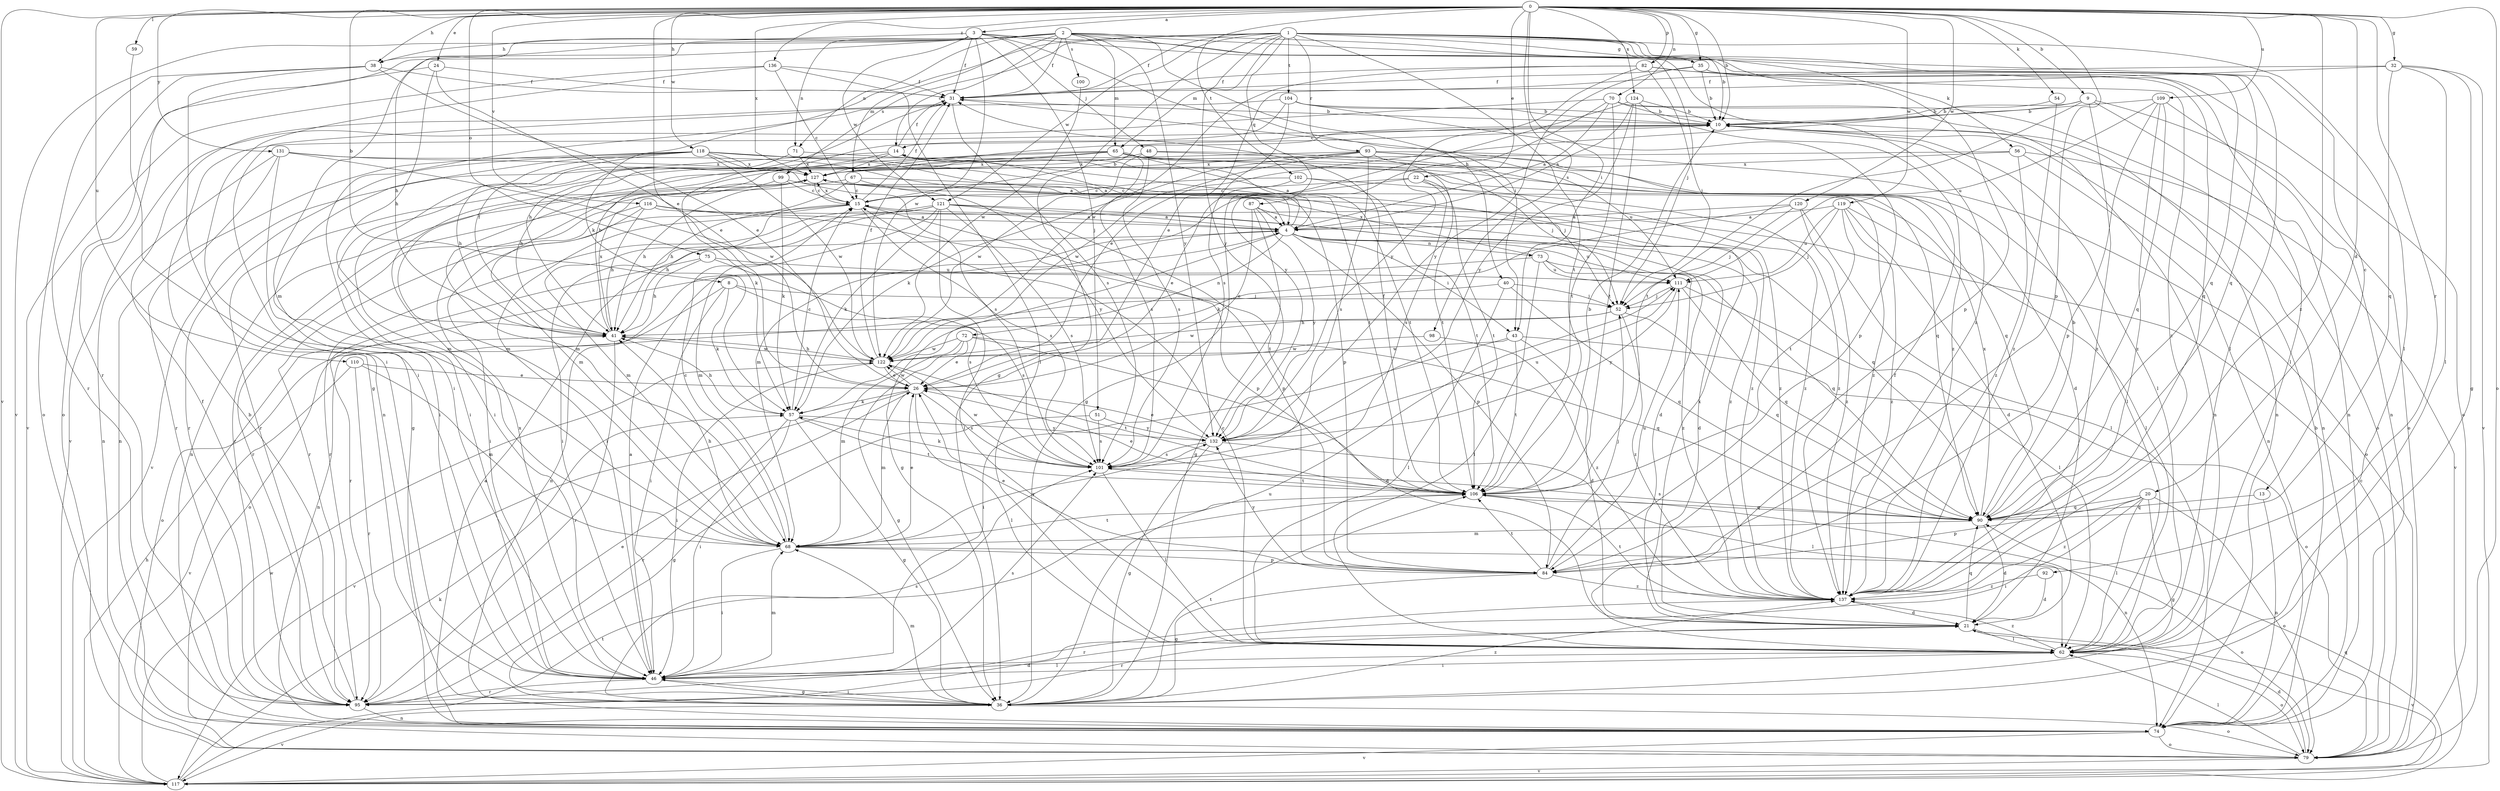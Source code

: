 strict digraph  {
0;
1;
2;
3;
4;
8;
9;
10;
13;
14;
15;
20;
21;
22;
24;
26;
31;
32;
35;
36;
38;
40;
41;
43;
46;
48;
51;
52;
54;
56;
57;
59;
62;
65;
67;
68;
70;
71;
72;
73;
74;
75;
79;
82;
84;
87;
90;
92;
93;
95;
98;
99;
100;
101;
102;
104;
106;
109;
110;
111;
116;
117;
118;
119;
120;
121;
122;
124;
127;
131;
132;
136;
137;
0 -> 3  [label=a];
0 -> 8  [label=b];
0 -> 9  [label=b];
0 -> 10  [label=b];
0 -> 20  [label=d];
0 -> 22  [label=e];
0 -> 24  [label=e];
0 -> 26  [label=e];
0 -> 32  [label=g];
0 -> 35  [label=g];
0 -> 38  [label=h];
0 -> 43  [label=i];
0 -> 54  [label=k];
0 -> 59  [label=l];
0 -> 70  [label=n];
0 -> 75  [label=o];
0 -> 79  [label=o];
0 -> 82  [label=p];
0 -> 84  [label=p];
0 -> 92  [label=r];
0 -> 98  [label=s];
0 -> 102  [label=t];
0 -> 109  [label=u];
0 -> 110  [label=u];
0 -> 116  [label=v];
0 -> 117  [label=v];
0 -> 118  [label=w];
0 -> 119  [label=w];
0 -> 120  [label=w];
0 -> 124  [label=x];
0 -> 127  [label=x];
0 -> 131  [label=y];
0 -> 136  [label=z];
0 -> 137  [label=z];
1 -> 10  [label=b];
1 -> 13  [label=c];
1 -> 31  [label=f];
1 -> 35  [label=g];
1 -> 36  [label=g];
1 -> 56  [label=k];
1 -> 57  [label=k];
1 -> 62  [label=l];
1 -> 65  [label=m];
1 -> 84  [label=p];
1 -> 87  [label=q];
1 -> 93  [label=r];
1 -> 99  [label=s];
1 -> 104  [label=t];
1 -> 106  [label=t];
1 -> 121  [label=w];
1 -> 132  [label=y];
2 -> 14  [label=c];
2 -> 31  [label=f];
2 -> 38  [label=h];
2 -> 43  [label=i];
2 -> 62  [label=l];
2 -> 65  [label=m];
2 -> 67  [label=m];
2 -> 68  [label=m];
2 -> 71  [label=n];
2 -> 90  [label=q];
2 -> 95  [label=r];
2 -> 100  [label=s];
2 -> 132  [label=y];
2 -> 137  [label=z];
3 -> 31  [label=f];
3 -> 38  [label=h];
3 -> 40  [label=h];
3 -> 41  [label=h];
3 -> 48  [label=j];
3 -> 51  [label=j];
3 -> 52  [label=j];
3 -> 71  [label=n];
3 -> 90  [label=q];
3 -> 117  [label=v];
3 -> 121  [label=w];
3 -> 122  [label=w];
4 -> 14  [label=c];
4 -> 21  [label=d];
4 -> 36  [label=g];
4 -> 43  [label=i];
4 -> 72  [label=n];
4 -> 73  [label=n];
4 -> 74  [label=n];
4 -> 84  [label=p];
4 -> 111  [label=u];
8 -> 46  [label=i];
8 -> 52  [label=j];
8 -> 57  [label=k];
8 -> 79  [label=o];
8 -> 101  [label=s];
9 -> 10  [label=b];
9 -> 26  [label=e];
9 -> 74  [label=n];
9 -> 79  [label=o];
9 -> 106  [label=t];
9 -> 137  [label=z];
10 -> 14  [label=c];
10 -> 62  [label=l];
10 -> 74  [label=n];
13 -> 74  [label=n];
13 -> 90  [label=q];
14 -> 31  [label=f];
14 -> 41  [label=h];
14 -> 106  [label=t];
14 -> 117  [label=v];
14 -> 127  [label=x];
15 -> 4  [label=a];
15 -> 10  [label=b];
15 -> 31  [label=f];
15 -> 46  [label=i];
15 -> 68  [label=m];
15 -> 84  [label=p];
15 -> 95  [label=r];
15 -> 101  [label=s];
15 -> 127  [label=x];
20 -> 36  [label=g];
20 -> 46  [label=i];
20 -> 62  [label=l];
20 -> 79  [label=o];
20 -> 84  [label=p];
20 -> 90  [label=q];
20 -> 137  [label=z];
21 -> 62  [label=l];
21 -> 90  [label=q];
21 -> 95  [label=r];
21 -> 117  [label=v];
21 -> 127  [label=x];
22 -> 15  [label=c];
22 -> 68  [label=m];
22 -> 101  [label=s];
22 -> 106  [label=t];
22 -> 137  [label=z];
24 -> 26  [label=e];
24 -> 31  [label=f];
24 -> 41  [label=h];
24 -> 79  [label=o];
26 -> 57  [label=k];
26 -> 62  [label=l];
26 -> 68  [label=m];
26 -> 101  [label=s];
26 -> 117  [label=v];
26 -> 122  [label=w];
31 -> 10  [label=b];
31 -> 74  [label=n];
31 -> 101  [label=s];
32 -> 26  [label=e];
32 -> 31  [label=f];
32 -> 36  [label=g];
32 -> 62  [label=l];
32 -> 90  [label=q];
32 -> 117  [label=v];
35 -> 10  [label=b];
35 -> 31  [label=f];
35 -> 62  [label=l];
35 -> 79  [label=o];
35 -> 132  [label=y];
36 -> 46  [label=i];
36 -> 68  [label=m];
36 -> 79  [label=o];
36 -> 101  [label=s];
36 -> 106  [label=t];
36 -> 111  [label=u];
36 -> 117  [label=v];
36 -> 137  [label=z];
38 -> 26  [label=e];
38 -> 31  [label=f];
38 -> 36  [label=g];
38 -> 79  [label=o];
38 -> 95  [label=r];
40 -> 52  [label=j];
40 -> 62  [label=l];
40 -> 74  [label=n];
40 -> 90  [label=q];
41 -> 10  [label=b];
41 -> 31  [label=f];
41 -> 95  [label=r];
41 -> 122  [label=w];
41 -> 127  [label=x];
43 -> 21  [label=d];
43 -> 46  [label=i];
43 -> 79  [label=o];
43 -> 106  [label=t];
43 -> 122  [label=w];
46 -> 4  [label=a];
46 -> 36  [label=g];
46 -> 62  [label=l];
46 -> 68  [label=m];
46 -> 95  [label=r];
46 -> 101  [label=s];
46 -> 127  [label=x];
48 -> 52  [label=j];
48 -> 101  [label=s];
48 -> 122  [label=w];
48 -> 127  [label=x];
48 -> 137  [label=z];
51 -> 36  [label=g];
51 -> 101  [label=s];
51 -> 132  [label=y];
52 -> 41  [label=h];
52 -> 90  [label=q];
52 -> 122  [label=w];
52 -> 137  [label=z];
54 -> 10  [label=b];
54 -> 137  [label=z];
56 -> 68  [label=m];
56 -> 74  [label=n];
56 -> 117  [label=v];
56 -> 127  [label=x];
56 -> 137  [label=z];
57 -> 15  [label=c];
57 -> 36  [label=g];
57 -> 41  [label=h];
57 -> 46  [label=i];
57 -> 95  [label=r];
57 -> 106  [label=t];
57 -> 132  [label=y];
59 -> 46  [label=i];
62 -> 15  [label=c];
62 -> 31  [label=f];
62 -> 46  [label=i];
62 -> 79  [label=o];
62 -> 137  [label=z];
65 -> 4  [label=a];
65 -> 21  [label=d];
65 -> 52  [label=j];
65 -> 57  [label=k];
65 -> 68  [label=m];
65 -> 90  [label=q];
65 -> 95  [label=r];
65 -> 101  [label=s];
65 -> 127  [label=x];
67 -> 15  [label=c];
67 -> 41  [label=h];
67 -> 95  [label=r];
67 -> 132  [label=y];
67 -> 137  [label=z];
68 -> 15  [label=c];
68 -> 26  [label=e];
68 -> 41  [label=h];
68 -> 46  [label=i];
68 -> 79  [label=o];
68 -> 84  [label=p];
68 -> 106  [label=t];
68 -> 132  [label=y];
70 -> 4  [label=a];
70 -> 10  [label=b];
70 -> 74  [label=n];
70 -> 79  [label=o];
70 -> 106  [label=t];
70 -> 117  [label=v];
70 -> 132  [label=y];
71 -> 46  [label=i];
71 -> 106  [label=t];
71 -> 127  [label=x];
72 -> 21  [label=d];
72 -> 26  [label=e];
72 -> 36  [label=g];
72 -> 68  [label=m];
72 -> 90  [label=q];
72 -> 122  [label=w];
73 -> 62  [label=l];
73 -> 79  [label=o];
73 -> 90  [label=q];
73 -> 111  [label=u];
73 -> 127  [label=x];
73 -> 137  [label=z];
74 -> 4  [label=a];
74 -> 10  [label=b];
74 -> 79  [label=o];
74 -> 117  [label=v];
75 -> 41  [label=h];
75 -> 95  [label=r];
75 -> 101  [label=s];
75 -> 111  [label=u];
79 -> 15  [label=c];
79 -> 21  [label=d];
79 -> 62  [label=l];
79 -> 117  [label=v];
82 -> 31  [label=f];
82 -> 52  [label=j];
82 -> 90  [label=q];
82 -> 122  [label=w];
82 -> 132  [label=y];
82 -> 137  [label=z];
84 -> 26  [label=e];
84 -> 36  [label=g];
84 -> 52  [label=j];
84 -> 106  [label=t];
84 -> 111  [label=u];
84 -> 132  [label=y];
84 -> 137  [label=z];
87 -> 4  [label=a];
87 -> 26  [label=e];
87 -> 36  [label=g];
87 -> 90  [label=q];
87 -> 132  [label=y];
90 -> 10  [label=b];
90 -> 21  [label=d];
90 -> 68  [label=m];
90 -> 101  [label=s];
90 -> 127  [label=x];
92 -> 21  [label=d];
92 -> 137  [label=z];
93 -> 46  [label=i];
93 -> 57  [label=k];
93 -> 62  [label=l];
93 -> 79  [label=o];
93 -> 101  [label=s];
93 -> 106  [label=t];
93 -> 111  [label=u];
93 -> 122  [label=w];
93 -> 127  [label=x];
95 -> 10  [label=b];
95 -> 21  [label=d];
95 -> 26  [label=e];
95 -> 31  [label=f];
95 -> 74  [label=n];
98 -> 122  [label=w];
98 -> 137  [label=z];
99 -> 15  [label=c];
99 -> 57  [label=k];
99 -> 68  [label=m];
99 -> 137  [label=z];
100 -> 122  [label=w];
101 -> 57  [label=k];
101 -> 62  [label=l];
101 -> 106  [label=t];
101 -> 122  [label=w];
102 -> 15  [label=c];
102 -> 26  [label=e];
102 -> 106  [label=t];
102 -> 137  [label=z];
104 -> 10  [label=b];
104 -> 41  [label=h];
104 -> 46  [label=i];
104 -> 74  [label=n];
104 -> 84  [label=p];
104 -> 101  [label=s];
106 -> 10  [label=b];
106 -> 26  [label=e];
106 -> 31  [label=f];
106 -> 74  [label=n];
106 -> 90  [label=q];
109 -> 10  [label=b];
109 -> 74  [label=n];
109 -> 84  [label=p];
109 -> 90  [label=q];
109 -> 111  [label=u];
109 -> 137  [label=z];
110 -> 26  [label=e];
110 -> 68  [label=m];
110 -> 95  [label=r];
110 -> 117  [label=v];
111 -> 52  [label=j];
111 -> 62  [label=l];
111 -> 90  [label=q];
111 -> 132  [label=y];
116 -> 4  [label=a];
116 -> 41  [label=h];
116 -> 46  [label=i];
116 -> 95  [label=r];
116 -> 106  [label=t];
116 -> 137  [label=z];
117 -> 41  [label=h];
117 -> 57  [label=k];
117 -> 90  [label=q];
117 -> 106  [label=t];
117 -> 122  [label=w];
118 -> 4  [label=a];
118 -> 41  [label=h];
118 -> 46  [label=i];
118 -> 68  [label=m];
118 -> 74  [label=n];
118 -> 84  [label=p];
118 -> 90  [label=q];
118 -> 95  [label=r];
118 -> 101  [label=s];
118 -> 122  [label=w];
118 -> 127  [label=x];
119 -> 4  [label=a];
119 -> 21  [label=d];
119 -> 52  [label=j];
119 -> 62  [label=l];
119 -> 106  [label=t];
119 -> 111  [label=u];
119 -> 137  [label=z];
120 -> 4  [label=a];
120 -> 52  [label=j];
120 -> 57  [label=k];
120 -> 62  [label=l];
120 -> 137  [label=z];
121 -> 4  [label=a];
121 -> 21  [label=d];
121 -> 41  [label=h];
121 -> 46  [label=i];
121 -> 57  [label=k];
121 -> 62  [label=l];
121 -> 68  [label=m];
121 -> 84  [label=p];
121 -> 95  [label=r];
121 -> 101  [label=s];
122 -> 26  [label=e];
122 -> 31  [label=f];
122 -> 41  [label=h];
122 -> 46  [label=i];
122 -> 106  [label=t];
124 -> 4  [label=a];
124 -> 10  [label=b];
124 -> 36  [label=g];
124 -> 106  [label=t];
124 -> 132  [label=y];
124 -> 137  [label=z];
127 -> 15  [label=c];
127 -> 41  [label=h];
127 -> 74  [label=n];
131 -> 4  [label=a];
131 -> 36  [label=g];
131 -> 74  [label=n];
131 -> 95  [label=r];
131 -> 122  [label=w];
131 -> 127  [label=x];
132 -> 26  [label=e];
132 -> 36  [label=g];
132 -> 62  [label=l];
132 -> 101  [label=s];
132 -> 111  [label=u];
136 -> 15  [label=c];
136 -> 31  [label=f];
136 -> 46  [label=i];
136 -> 62  [label=l];
136 -> 117  [label=v];
137 -> 21  [label=d];
137 -> 95  [label=r];
137 -> 106  [label=t];
}
